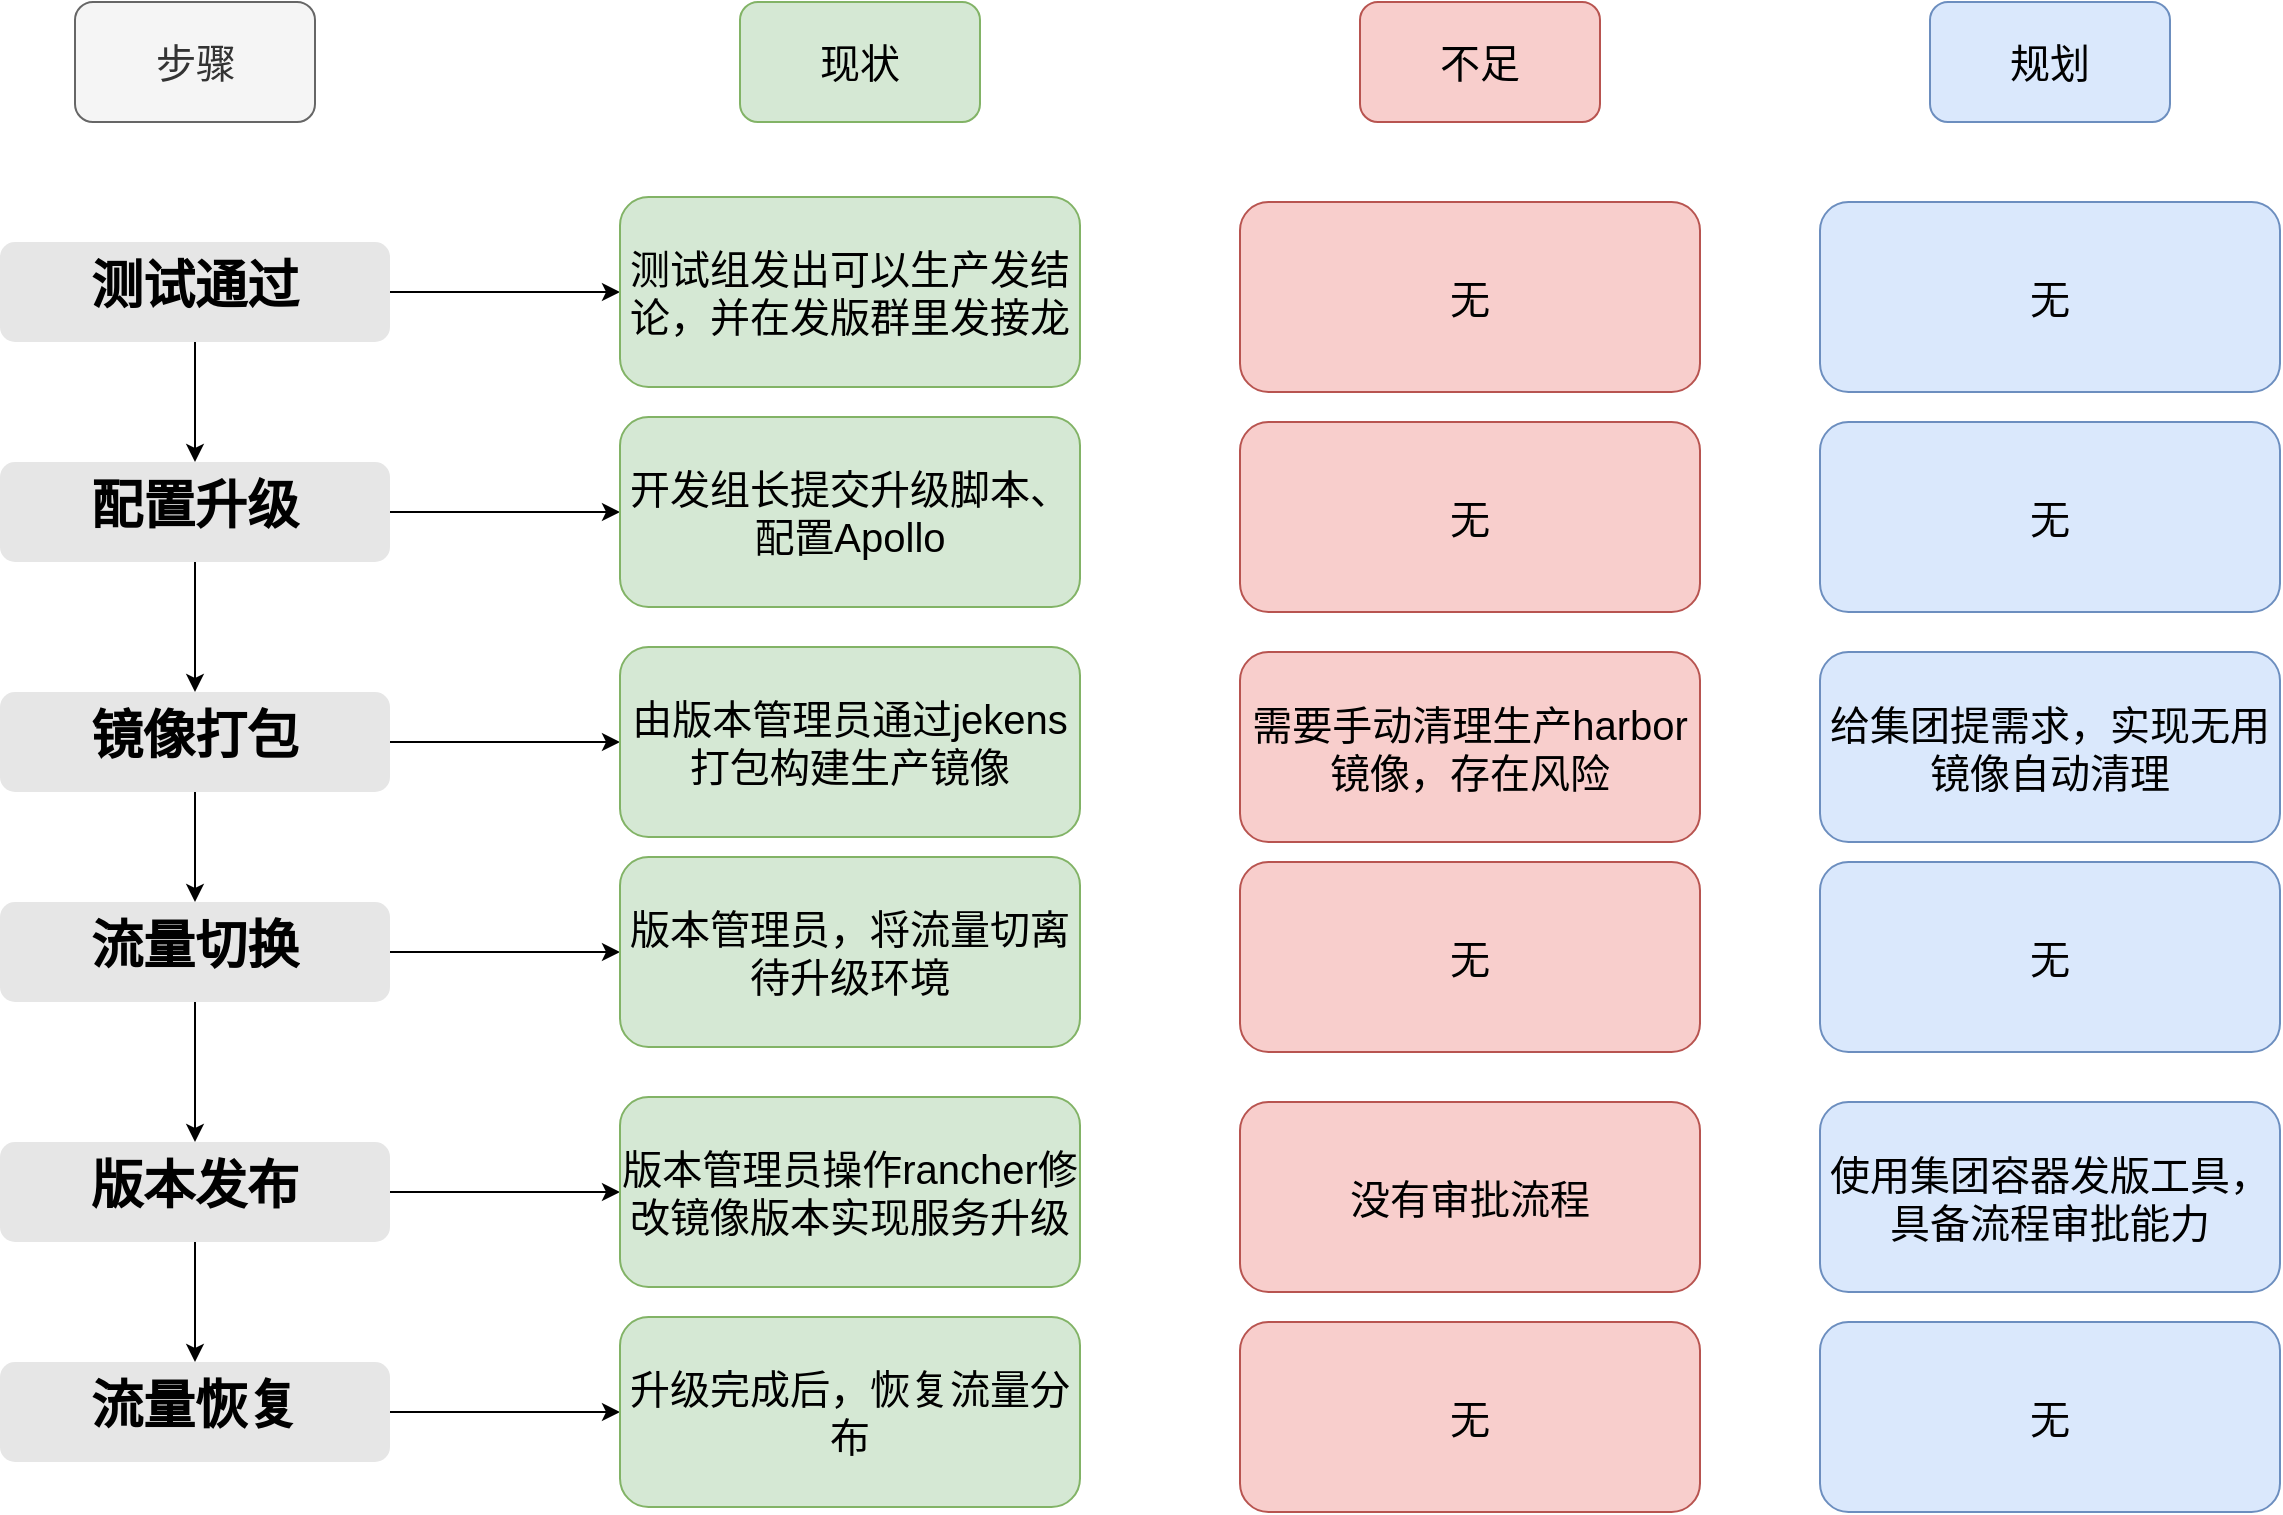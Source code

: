 <mxfile version="24.7.13">
  <diagram name="Page-1" id="82e54ff1-d628-8f03-85c4-9753963a91cd">
    <mxGraphModel dx="2893" dy="910" grid="1" gridSize="10" guides="1" tooltips="1" connect="1" arrows="1" fold="1" page="1" pageScale="1" pageWidth="1100" pageHeight="850" background="#ffffff" math="0" shadow="0">
      <root>
        <mxCell id="0" />
        <mxCell id="1" parent="0" />
        <mxCell id="rip66BA0ASYzhw-7HGAd-47" value="" style="edgeStyle=orthogonalEdgeStyle;rounded=0;orthogonalLoop=1;jettySize=auto;html=1;" edge="1" parent="1" source="rip66BA0ASYzhw-7HGAd-4" target="rip66BA0ASYzhw-7HGAd-42">
          <mxGeometry relative="1" as="geometry" />
        </mxCell>
        <mxCell id="rip66BA0ASYzhw-7HGAd-61" style="edgeStyle=orthogonalEdgeStyle;rounded=0;orthogonalLoop=1;jettySize=auto;html=1;" edge="1" parent="1" source="rip66BA0ASYzhw-7HGAd-4" target="rip66BA0ASYzhw-7HGAd-60">
          <mxGeometry relative="1" as="geometry" />
        </mxCell>
        <mxCell id="rip66BA0ASYzhw-7HGAd-4" value="&lt;h1&gt;测试通过&lt;/h1&gt;&lt;h1&gt;&lt;p style=&quot;font-size: 13px; font-weight: 400;&quot;&gt;&lt;br&gt;&lt;/p&gt;&lt;/h1&gt;" style="text;html=1;spacing=5;spacingTop=-20;whiteSpace=wrap;overflow=hidden;strokeColor=none;strokeWidth=3;fillColor=#E6E6E6;fontSize=13;fontColor=#000000;align=center;rounded=1;" vertex="1" parent="1">
          <mxGeometry x="-390" y="140" width="195" height="50" as="geometry" />
        </mxCell>
        <mxCell id="rip66BA0ASYzhw-7HGAd-48" value="" style="edgeStyle=orthogonalEdgeStyle;rounded=0;orthogonalLoop=1;jettySize=auto;html=1;" edge="1" parent="1" source="rip66BA0ASYzhw-7HGAd-42" target="rip66BA0ASYzhw-7HGAd-43">
          <mxGeometry relative="1" as="geometry" />
        </mxCell>
        <mxCell id="rip66BA0ASYzhw-7HGAd-65" style="edgeStyle=orthogonalEdgeStyle;rounded=0;orthogonalLoop=1;jettySize=auto;html=1;" edge="1" parent="1" source="rip66BA0ASYzhw-7HGAd-42" target="rip66BA0ASYzhw-7HGAd-63">
          <mxGeometry relative="1" as="geometry" />
        </mxCell>
        <mxCell id="rip66BA0ASYzhw-7HGAd-42" value="&lt;h1&gt;配置升级&lt;/h1&gt;&lt;h1&gt;&lt;p style=&quot;font-size: 13px; font-weight: 400;&quot;&gt;&lt;br&gt;&lt;/p&gt;&lt;/h1&gt;" style="text;html=1;spacing=5;spacingTop=-20;whiteSpace=wrap;overflow=hidden;strokeColor=none;strokeWidth=3;fillColor=#E6E6E6;fontSize=13;fontColor=#000000;align=center;rounded=1;" vertex="1" parent="1">
          <mxGeometry x="-390" y="250" width="195" height="50" as="geometry" />
        </mxCell>
        <mxCell id="rip66BA0ASYzhw-7HGAd-49" value="" style="edgeStyle=orthogonalEdgeStyle;rounded=0;orthogonalLoop=1;jettySize=auto;html=1;" edge="1" parent="1" source="rip66BA0ASYzhw-7HGAd-43" target="rip66BA0ASYzhw-7HGAd-44">
          <mxGeometry relative="1" as="geometry" />
        </mxCell>
        <mxCell id="rip66BA0ASYzhw-7HGAd-66" style="edgeStyle=orthogonalEdgeStyle;rounded=0;orthogonalLoop=1;jettySize=auto;html=1;" edge="1" parent="1" source="rip66BA0ASYzhw-7HGAd-43" target="rip66BA0ASYzhw-7HGAd-64">
          <mxGeometry relative="1" as="geometry" />
        </mxCell>
        <mxCell id="rip66BA0ASYzhw-7HGAd-43" value="&lt;h1&gt;镜像打包&lt;/h1&gt;&lt;h1&gt;&lt;p style=&quot;font-size: 13px; font-weight: 400;&quot;&gt;&lt;br&gt;&lt;/p&gt;&lt;/h1&gt;" style="text;html=1;spacing=5;spacingTop=-20;whiteSpace=wrap;overflow=hidden;strokeColor=none;strokeWidth=3;fillColor=#E6E6E6;fontSize=13;fontColor=#000000;align=center;rounded=1;" vertex="1" parent="1">
          <mxGeometry x="-390" y="365" width="195" height="50" as="geometry" />
        </mxCell>
        <mxCell id="rip66BA0ASYzhw-7HGAd-50" value="" style="edgeStyle=orthogonalEdgeStyle;rounded=0;orthogonalLoop=1;jettySize=auto;html=1;" edge="1" parent="1" source="rip66BA0ASYzhw-7HGAd-44" target="rip66BA0ASYzhw-7HGAd-45">
          <mxGeometry relative="1" as="geometry" />
        </mxCell>
        <mxCell id="rip66BA0ASYzhw-7HGAd-68" style="edgeStyle=orthogonalEdgeStyle;rounded=0;orthogonalLoop=1;jettySize=auto;html=1;" edge="1" parent="1" source="rip66BA0ASYzhw-7HGAd-44" target="rip66BA0ASYzhw-7HGAd-67">
          <mxGeometry relative="1" as="geometry" />
        </mxCell>
        <mxCell id="rip66BA0ASYzhw-7HGAd-44" value="&lt;h1&gt;流量切换&lt;/h1&gt;&lt;h1&gt;&lt;p&gt;&lt;br style=&quot;font-size: 13px; font-weight: 400;&quot;&gt;&lt;/p&gt;&lt;/h1&gt;" style="text;html=1;spacing=5;spacingTop=-20;whiteSpace=wrap;overflow=hidden;strokeColor=none;strokeWidth=3;fillColor=#E6E6E6;fontSize=13;fontColor=#000000;align=center;rounded=1;" vertex="1" parent="1">
          <mxGeometry x="-390" y="470" width="195" height="50" as="geometry" />
        </mxCell>
        <mxCell id="rip66BA0ASYzhw-7HGAd-51" value="" style="edgeStyle=orthogonalEdgeStyle;rounded=0;orthogonalLoop=1;jettySize=auto;html=1;" edge="1" parent="1" source="rip66BA0ASYzhw-7HGAd-45" target="rip66BA0ASYzhw-7HGAd-46">
          <mxGeometry relative="1" as="geometry" />
        </mxCell>
        <mxCell id="rip66BA0ASYzhw-7HGAd-70" style="edgeStyle=orthogonalEdgeStyle;rounded=0;orthogonalLoop=1;jettySize=auto;html=1;" edge="1" parent="1" source="rip66BA0ASYzhw-7HGAd-45" target="rip66BA0ASYzhw-7HGAd-69">
          <mxGeometry relative="1" as="geometry" />
        </mxCell>
        <mxCell id="rip66BA0ASYzhw-7HGAd-45" value="&lt;h1&gt;版本发布&lt;/h1&gt;&lt;h1&gt;&lt;p&gt;&lt;br style=&quot;font-size: 13px; font-weight: 400;&quot;&gt;&lt;/p&gt;&lt;/h1&gt;" style="text;html=1;spacing=5;spacingTop=-20;whiteSpace=wrap;overflow=hidden;strokeColor=none;strokeWidth=3;fillColor=#E6E6E6;fontSize=13;fontColor=#000000;align=center;rounded=1;" vertex="1" parent="1">
          <mxGeometry x="-390" y="590" width="195" height="50" as="geometry" />
        </mxCell>
        <mxCell id="rip66BA0ASYzhw-7HGAd-72" style="edgeStyle=orthogonalEdgeStyle;rounded=0;orthogonalLoop=1;jettySize=auto;html=1;" edge="1" parent="1" source="rip66BA0ASYzhw-7HGAd-46" target="rip66BA0ASYzhw-7HGAd-71">
          <mxGeometry relative="1" as="geometry" />
        </mxCell>
        <mxCell id="rip66BA0ASYzhw-7HGAd-46" value="&lt;h1&gt;流量恢复&lt;/h1&gt;&lt;h1&gt;&lt;p&gt;&lt;br style=&quot;font-size: 13px; font-weight: 400;&quot;&gt;&lt;/p&gt;&lt;/h1&gt;" style="text;html=1;spacing=5;spacingTop=-20;whiteSpace=wrap;overflow=hidden;strokeColor=none;strokeWidth=3;fillColor=#E6E6E6;fontSize=13;fontColor=#000000;align=center;rounded=1;" vertex="1" parent="1">
          <mxGeometry x="-390" y="700" width="195" height="50" as="geometry" />
        </mxCell>
        <mxCell id="rip66BA0ASYzhw-7HGAd-60" value="&lt;font style=&quot;font-size: 20px;&quot;&gt;测试组发出可以生产发结论，并在发版群里发接龙&lt;/font&gt;" style="rounded=1;whiteSpace=wrap;html=1;fillColor=#d5e8d4;strokeColor=#82b366;" vertex="1" parent="1">
          <mxGeometry x="-80" y="117.5" width="230" height="95" as="geometry" />
        </mxCell>
        <mxCell id="rip66BA0ASYzhw-7HGAd-63" value="&lt;font style=&quot;font-size: 20px;&quot;&gt;开发组长提交升级脚本、配置Apollo&lt;/font&gt;" style="rounded=1;whiteSpace=wrap;html=1;fillColor=#d5e8d4;strokeColor=#82b366;" vertex="1" parent="1">
          <mxGeometry x="-80" y="227.5" width="230" height="95" as="geometry" />
        </mxCell>
        <mxCell id="rip66BA0ASYzhw-7HGAd-64" value="&lt;font style=&quot;font-size: 20px;&quot;&gt;由版本管理员通过jekens打包构建生产镜像&lt;/font&gt;" style="rounded=1;whiteSpace=wrap;html=1;fillColor=#d5e8d4;strokeColor=#82b366;" vertex="1" parent="1">
          <mxGeometry x="-80" y="342.5" width="230" height="95" as="geometry" />
        </mxCell>
        <mxCell id="rip66BA0ASYzhw-7HGAd-67" value="&lt;font style=&quot;font-size: 20px;&quot;&gt;版本管理员，将流量切离待升级环境&lt;/font&gt;" style="rounded=1;whiteSpace=wrap;html=1;fillColor=#d5e8d4;strokeColor=#82b366;" vertex="1" parent="1">
          <mxGeometry x="-80" y="447.5" width="230" height="95" as="geometry" />
        </mxCell>
        <mxCell id="rip66BA0ASYzhw-7HGAd-69" value="&lt;font style=&quot;font-size: 20px;&quot;&gt;版本管理员操作rancher修改镜像版本实现服务升级&lt;/font&gt;" style="rounded=1;whiteSpace=wrap;html=1;fillColor=#d5e8d4;strokeColor=#82b366;" vertex="1" parent="1">
          <mxGeometry x="-80" y="567.5" width="230" height="95" as="geometry" />
        </mxCell>
        <mxCell id="rip66BA0ASYzhw-7HGAd-71" value="&lt;font style=&quot;font-size: 20px;&quot;&gt;升级完成后，恢复流量分布&lt;/font&gt;" style="rounded=1;whiteSpace=wrap;html=1;fillColor=#d5e8d4;strokeColor=#82b366;" vertex="1" parent="1">
          <mxGeometry x="-80" y="677.5" width="230" height="95" as="geometry" />
        </mxCell>
        <mxCell id="rip66BA0ASYzhw-7HGAd-73" value="&lt;font style=&quot;font-size: 20px;&quot;&gt;使用集团容器发版工具，具备流程审批能力&lt;/font&gt;" style="rounded=1;whiteSpace=wrap;html=1;fillColor=#dae8fc;strokeColor=#6c8ebf;" vertex="1" parent="1">
          <mxGeometry x="520" y="570" width="230" height="95" as="geometry" />
        </mxCell>
        <mxCell id="rip66BA0ASYzhw-7HGAd-76" value="&lt;font style=&quot;font-size: 20px;&quot;&gt;步骤&lt;/font&gt;" style="rounded=1;whiteSpace=wrap;html=1;fillColor=#f5f5f5;strokeColor=#666666;fontColor=#333333;" vertex="1" parent="1">
          <mxGeometry x="-352.5" y="20" width="120" height="60" as="geometry" />
        </mxCell>
        <mxCell id="rip66BA0ASYzhw-7HGAd-77" value="&lt;font style=&quot;font-size: 20px;&quot;&gt;现状&lt;/font&gt;" style="rounded=1;whiteSpace=wrap;html=1;fillColor=#d5e8d4;strokeColor=#82b366;" vertex="1" parent="1">
          <mxGeometry x="-20" y="20" width="120" height="60" as="geometry" />
        </mxCell>
        <mxCell id="rip66BA0ASYzhw-7HGAd-78" value="&lt;font style=&quot;font-size: 20px;&quot;&gt;不足&lt;/font&gt;" style="rounded=1;whiteSpace=wrap;html=1;fillColor=#f8cecc;strokeColor=#b85450;" vertex="1" parent="1">
          <mxGeometry x="290" y="20" width="120" height="60" as="geometry" />
        </mxCell>
        <mxCell id="rip66BA0ASYzhw-7HGAd-79" value="&lt;font style=&quot;font-size: 20px;&quot;&gt;规划&lt;/font&gt;" style="rounded=1;whiteSpace=wrap;html=1;fillColor=#dae8fc;strokeColor=#6c8ebf;" vertex="1" parent="1">
          <mxGeometry x="575" y="20" width="120" height="60" as="geometry" />
        </mxCell>
        <mxCell id="rip66BA0ASYzhw-7HGAd-83" value="&lt;font style=&quot;font-size: 20px;&quot;&gt;无&lt;/font&gt;" style="rounded=1;whiteSpace=wrap;html=1;fillColor=#f8cecc;strokeColor=#b85450;" vertex="1" parent="1">
          <mxGeometry x="230" y="120" width="230" height="95" as="geometry" />
        </mxCell>
        <mxCell id="rip66BA0ASYzhw-7HGAd-84" value="&lt;span style=&quot;font-size: 20px;&quot;&gt;无&lt;/span&gt;" style="rounded=1;whiteSpace=wrap;html=1;fillColor=#f8cecc;strokeColor=#b85450;" vertex="1" parent="1">
          <mxGeometry x="230" y="230" width="230" height="95" as="geometry" />
        </mxCell>
        <mxCell id="rip66BA0ASYzhw-7HGAd-85" value="&lt;span style=&quot;font-size: 20px;&quot;&gt;需要手动清理生产harbor镜像，存在风险&lt;/span&gt;" style="rounded=1;whiteSpace=wrap;html=1;fillColor=#f8cecc;strokeColor=#b85450;" vertex="1" parent="1">
          <mxGeometry x="230" y="345" width="230" height="95" as="geometry" />
        </mxCell>
        <mxCell id="rip66BA0ASYzhw-7HGAd-86" value="&lt;font style=&quot;font-size: 20px;&quot;&gt;无&lt;/font&gt;" style="rounded=1;whiteSpace=wrap;html=1;fillColor=#f8cecc;strokeColor=#b85450;" vertex="1" parent="1">
          <mxGeometry x="230" y="450" width="230" height="95" as="geometry" />
        </mxCell>
        <mxCell id="rip66BA0ASYzhw-7HGAd-87" value="&lt;span style=&quot;font-size: 20px;&quot;&gt;没有审批流程&lt;/span&gt;" style="rounded=1;whiteSpace=wrap;html=1;fillColor=#f8cecc;strokeColor=#b85450;" vertex="1" parent="1">
          <mxGeometry x="230" y="570" width="230" height="95" as="geometry" />
        </mxCell>
        <mxCell id="rip66BA0ASYzhw-7HGAd-88" value="&lt;span style=&quot;font-size: 20px;&quot;&gt;无&lt;/span&gt;" style="rounded=1;whiteSpace=wrap;html=1;fillColor=#f8cecc;strokeColor=#b85450;" vertex="1" parent="1">
          <mxGeometry x="230" y="680" width="230" height="95" as="geometry" />
        </mxCell>
        <mxCell id="rip66BA0ASYzhw-7HGAd-89" value="&lt;span style=&quot;font-size: 20px;&quot;&gt;无&lt;/span&gt;" style="rounded=1;whiteSpace=wrap;html=1;fillColor=#dae8fc;strokeColor=#6c8ebf;" vertex="1" parent="1">
          <mxGeometry x="520" y="120" width="230" height="95" as="geometry" />
        </mxCell>
        <mxCell id="rip66BA0ASYzhw-7HGAd-90" value="&lt;span style=&quot;font-size: 20px;&quot;&gt;无&lt;/span&gt;" style="rounded=1;whiteSpace=wrap;html=1;fillColor=#dae8fc;strokeColor=#6c8ebf;" vertex="1" parent="1">
          <mxGeometry x="520" y="230" width="230" height="95" as="geometry" />
        </mxCell>
        <mxCell id="rip66BA0ASYzhw-7HGAd-91" value="&lt;span style=&quot;font-size: 20px;&quot;&gt;给集团提需求，实现无用镜像自动清理&lt;/span&gt;" style="rounded=1;whiteSpace=wrap;html=1;fillColor=#dae8fc;strokeColor=#6c8ebf;" vertex="1" parent="1">
          <mxGeometry x="520" y="345" width="230" height="95" as="geometry" />
        </mxCell>
        <mxCell id="rip66BA0ASYzhw-7HGAd-92" value="&lt;font style=&quot;font-size: 20px;&quot;&gt;无&lt;/font&gt;" style="rounded=1;whiteSpace=wrap;html=1;fillColor=#dae8fc;strokeColor=#6c8ebf;" vertex="1" parent="1">
          <mxGeometry x="520" y="450" width="230" height="95" as="geometry" />
        </mxCell>
        <mxCell id="rip66BA0ASYzhw-7HGAd-94" value="&lt;font style=&quot;font-size: 20px;&quot;&gt;无&lt;/font&gt;" style="rounded=1;whiteSpace=wrap;html=1;fillColor=#dae8fc;strokeColor=#6c8ebf;" vertex="1" parent="1">
          <mxGeometry x="520" y="680" width="230" height="95" as="geometry" />
        </mxCell>
      </root>
    </mxGraphModel>
  </diagram>
</mxfile>
